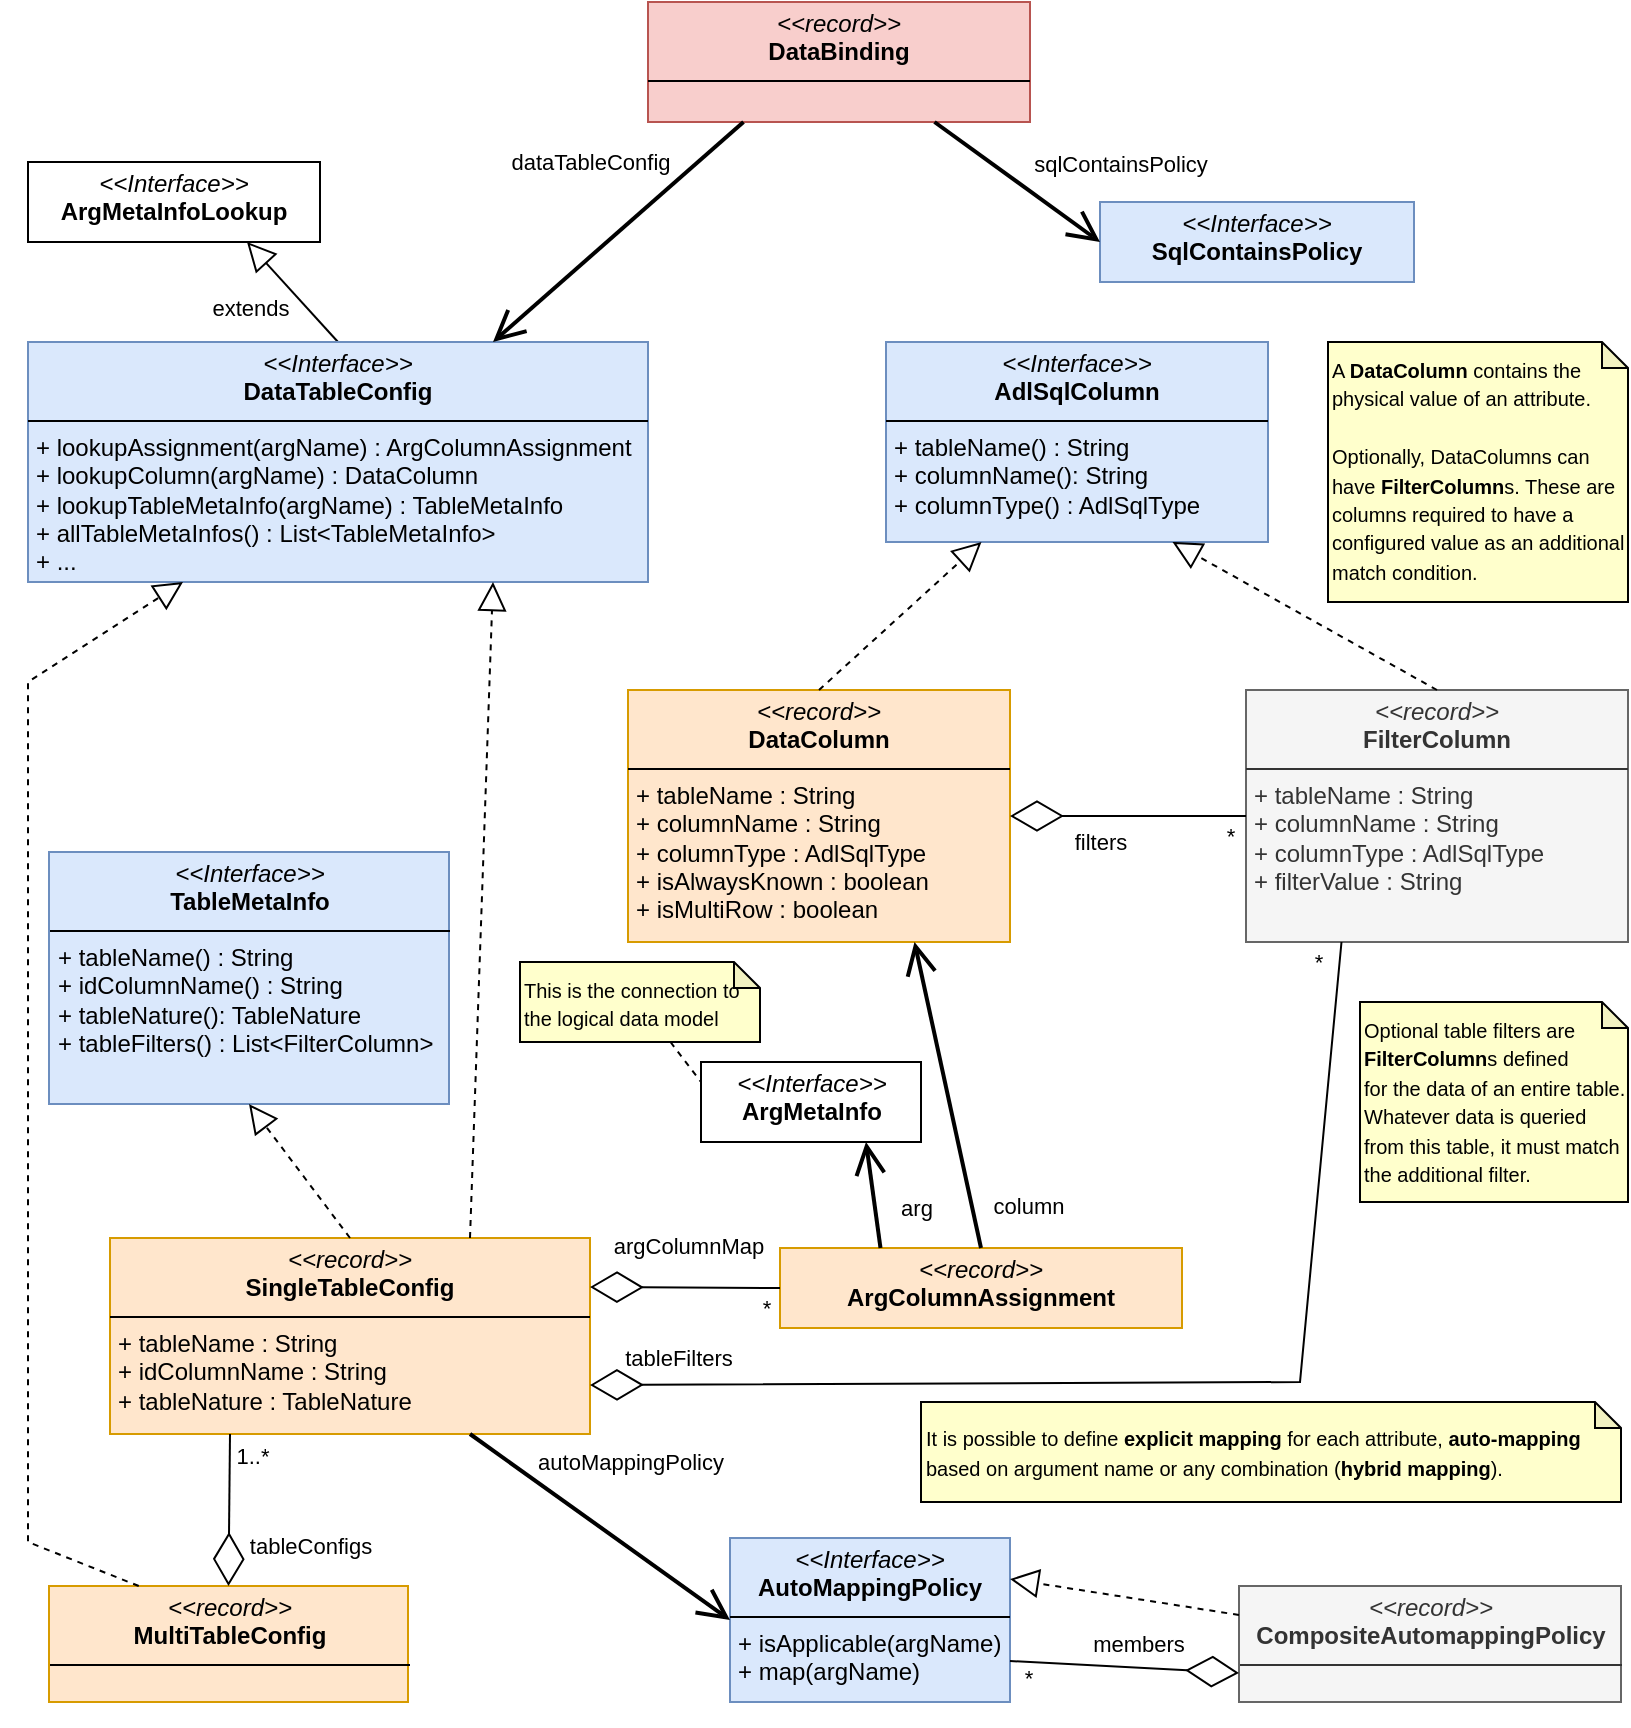 <mxfile version="24.7.17">
  <diagram name="Data Binding" id="B6yHBA0yNes8BWCViT4E">
    <mxGraphModel dx="885" dy="619" grid="1" gridSize="10" guides="1" tooltips="1" connect="1" arrows="1" fold="1" page="1" pageScale="1" pageWidth="827" pageHeight="1169" math="0" shadow="0">
      <root>
        <mxCell id="0" />
        <mxCell id="1" parent="0" />
        <mxCell id="3NF6qjgnj08wNpHQOnpI-2" value="&lt;p style=&quot;margin:0px;margin-top:4px;text-align:center;&quot;&gt;&lt;i&gt;&amp;lt;&amp;lt;Interface&amp;gt;&amp;gt;&lt;/i&gt;&lt;br&gt;&lt;b&gt;ArgMetaInfoLookup&lt;/b&gt;&lt;/p&gt;&lt;p style=&quot;margin:0px;margin-left:4px;&quot;&gt;&lt;br&gt;&lt;/p&gt;" style="verticalAlign=top;align=left;overflow=fill;html=1;whiteSpace=wrap;" parent="1" vertex="1">
          <mxGeometry x="14" y="240" width="146" height="40" as="geometry" />
        </mxCell>
        <mxCell id="3NF6qjgnj08wNpHQOnpI-23" value="" style="endArrow=block;endFill=0;endSize=12;html=1;rounded=0;entryX=0.75;entryY=1;entryDx=0;entryDy=0;exitX=0.5;exitY=0;exitDx=0;exitDy=0;" parent="1" source="IA9Jnz4w8mrKQfKYWoen-15" target="3NF6qjgnj08wNpHQOnpI-2" edge="1">
          <mxGeometry width="160" relative="1" as="geometry">
            <mxPoint x="157.5" y="-50" as="sourcePoint" />
            <mxPoint x="159.5" y="-150" as="targetPoint" />
          </mxGeometry>
        </mxCell>
        <mxCell id="VzG3GhmJKx8q3InaAPFt-8" value="extends" style="edgeLabel;html=1;align=center;verticalAlign=middle;resizable=0;points=[];" parent="3NF6qjgnj08wNpHQOnpI-23" vertex="1" connectable="0">
          <mxGeometry x="-0.498" relative="1" as="geometry">
            <mxPoint x="-33" y="-5" as="offset" />
          </mxGeometry>
        </mxCell>
        <mxCell id="IA9Jnz4w8mrKQfKYWoen-2" value="&lt;p style=&quot;margin:0px;margin-top:4px;text-align:center;&quot;&gt;&lt;i&gt;&amp;lt;&amp;lt;Interface&amp;gt;&amp;gt;&lt;/i&gt;&lt;br&gt;&lt;b&gt;AdlSqlColumn&lt;/b&gt;&lt;/p&gt;&lt;hr size=&quot;1&quot; style=&quot;border-style:solid;&quot;&gt;&lt;p style=&quot;margin:0px;margin-left:4px;&quot;&gt;+ tableName() : String&lt;/p&gt;&lt;p style=&quot;margin:0px;margin-left:4px;&quot;&gt;+ columnName(): String&lt;/p&gt;&lt;p style=&quot;margin:0px;margin-left:4px;&quot;&gt;+ columnType() : AdlSqlType&lt;/p&gt;" style="verticalAlign=top;align=left;overflow=fill;html=1;whiteSpace=wrap;fillColor=#dae8fc;strokeColor=#6c8ebf;" vertex="1" parent="1">
          <mxGeometry x="443" y="330" width="191" height="100" as="geometry" />
        </mxCell>
        <mxCell id="IA9Jnz4w8mrKQfKYWoen-4" value="&lt;span style=&quot;font-size: 10px;&quot;&gt;A &lt;b&gt;DataColumn&lt;/b&gt; contains the physical value of an attribute.&lt;/span&gt;&lt;div&gt;&lt;span style=&quot;font-size: 10px;&quot;&gt;&lt;br&gt;&lt;/span&gt;&lt;/div&gt;&lt;div&gt;&lt;span style=&quot;font-size: 10px;&quot;&gt;Optionally, DataColumns can have &lt;b&gt;FilterColumn&lt;/b&gt;s. These are columns required to have a configured value as an additional match condition.&lt;/span&gt;&lt;/div&gt;" style="shape=note;whiteSpace=wrap;html=1;backgroundOutline=1;darkOpacity=0.05;size=13;labelBackgroundColor=none;fillColor=#FFFFCC;gradientColor=none;align=left;verticalAlign=top;" vertex="1" parent="1">
          <mxGeometry x="664" y="330" width="150" height="130" as="geometry" />
        </mxCell>
        <mxCell id="IA9Jnz4w8mrKQfKYWoen-7" value="&lt;p style=&quot;margin:0px;margin-top:4px;text-align:center;&quot;&gt;&lt;i&gt;&amp;lt;&amp;lt;record&amp;gt;&amp;gt;&lt;/i&gt;&lt;br&gt;&lt;b&gt;DataColumn&lt;/b&gt;&lt;/p&gt;&lt;hr size=&quot;1&quot; style=&quot;border-style:solid;&quot;&gt;&lt;p style=&quot;margin:0px;margin-left:4px;&quot;&gt;+ tableName : String&lt;/p&gt;&lt;p style=&quot;margin:0px;margin-left:4px;&quot;&gt;+ columnName : String&lt;/p&gt;&lt;p style=&quot;margin:0px;margin-left:4px;&quot;&gt;+ columnType : AdlSqlType&lt;/p&gt;&lt;p style=&quot;margin:0px;margin-left:4px;&quot;&gt;+ isAlwaysKnown : boolean&lt;/p&gt;&lt;p style=&quot;margin:0px;margin-left:4px;&quot;&gt;+ isMultiRow : boolean&lt;/p&gt;" style="verticalAlign=top;align=left;overflow=fill;html=1;whiteSpace=wrap;fillColor=#ffe6cc;strokeColor=#d79b00;" vertex="1" parent="1">
          <mxGeometry x="314" y="504" width="191" height="126" as="geometry" />
        </mxCell>
        <mxCell id="IA9Jnz4w8mrKQfKYWoen-8" value="&lt;p style=&quot;margin:0px;margin-top:4px;text-align:center;&quot;&gt;&lt;i&gt;&amp;lt;&amp;lt;record&amp;gt;&amp;gt;&lt;/i&gt;&lt;br&gt;&lt;b&gt;FilterColumn&lt;/b&gt;&lt;/p&gt;&lt;hr size=&quot;1&quot; style=&quot;border-style:solid;&quot;&gt;&lt;p style=&quot;margin:0px;margin-left:4px;&quot;&gt;+ tableName : String&lt;/p&gt;&lt;p style=&quot;margin:0px;margin-left:4px;&quot;&gt;+ columnName : String&lt;/p&gt;&lt;p style=&quot;margin:0px;margin-left:4px;&quot;&gt;+ columnType : AdlSqlType&lt;/p&gt;&lt;p style=&quot;margin:0px;margin-left:4px;&quot;&gt;+ filterValue : String&lt;/p&gt;" style="verticalAlign=top;align=left;overflow=fill;html=1;whiteSpace=wrap;fillColor=#f5f5f5;strokeColor=#666666;fontColor=#333333;" vertex="1" parent="1">
          <mxGeometry x="623" y="504" width="191" height="126" as="geometry" />
        </mxCell>
        <mxCell id="IA9Jnz4w8mrKQfKYWoen-9" value="" style="endArrow=block;dashed=1;endFill=0;endSize=12;html=1;rounded=0;entryX=0.25;entryY=1;entryDx=0;entryDy=0;exitX=0.5;exitY=0;exitDx=0;exitDy=0;" edge="1" parent="1" source="IA9Jnz4w8mrKQfKYWoen-7" target="IA9Jnz4w8mrKQfKYWoen-2">
          <mxGeometry width="160" relative="1" as="geometry">
            <mxPoint x="474" y="720" as="sourcePoint" />
            <mxPoint x="474" y="660" as="targetPoint" />
          </mxGeometry>
        </mxCell>
        <mxCell id="IA9Jnz4w8mrKQfKYWoen-10" value="" style="endArrow=block;dashed=1;endFill=0;endSize=12;html=1;rounded=0;entryX=0.75;entryY=1;entryDx=0;entryDy=0;exitX=0.5;exitY=0;exitDx=0;exitDy=0;" edge="1" parent="1" source="IA9Jnz4w8mrKQfKYWoen-8" target="IA9Jnz4w8mrKQfKYWoen-2">
          <mxGeometry width="160" relative="1" as="geometry">
            <mxPoint x="390" y="480" as="sourcePoint" />
            <mxPoint x="501" y="380" as="targetPoint" />
          </mxGeometry>
        </mxCell>
        <mxCell id="IA9Jnz4w8mrKQfKYWoen-11" value="" style="endArrow=diamondThin;endFill=0;endSize=24;html=1;rounded=0;entryX=1;entryY=0.5;entryDx=0;entryDy=0;exitX=0;exitY=0.5;exitDx=0;exitDy=0;" edge="1" parent="1" source="IA9Jnz4w8mrKQfKYWoen-8" target="IA9Jnz4w8mrKQfKYWoen-7">
          <mxGeometry width="160" relative="1" as="geometry">
            <mxPoint x="574" y="604" as="sourcePoint" />
            <mxPoint x="644" y="544" as="targetPoint" />
          </mxGeometry>
        </mxCell>
        <mxCell id="IA9Jnz4w8mrKQfKYWoen-12" value="filters" style="edgeLabel;html=1;align=center;verticalAlign=middle;resizable=0;points=[];" vertex="1" connectable="0" parent="IA9Jnz4w8mrKQfKYWoen-11">
          <mxGeometry x="0.59" relative="1" as="geometry">
            <mxPoint x="21" y="13" as="offset" />
          </mxGeometry>
        </mxCell>
        <mxCell id="IA9Jnz4w8mrKQfKYWoen-13" value="*" style="edgeLabel;html=1;align=center;verticalAlign=middle;resizable=0;points=[];" vertex="1" connectable="0" parent="IA9Jnz4w8mrKQfKYWoen-11">
          <mxGeometry x="-0.852" y="1" relative="1" as="geometry">
            <mxPoint y="9" as="offset" />
          </mxGeometry>
        </mxCell>
        <mxCell id="IA9Jnz4w8mrKQfKYWoen-15" value="&lt;p style=&quot;margin:0px;margin-top:4px;text-align:center;&quot;&gt;&lt;i&gt;&amp;lt;&amp;lt;Interface&amp;gt;&amp;gt;&lt;/i&gt;&lt;br&gt;&lt;b&gt;DataTableConfig&lt;/b&gt;&lt;/p&gt;&lt;hr size=&quot;1&quot; style=&quot;border-style:solid;&quot;&gt;&lt;p style=&quot;margin:0px;margin-left:4px;&quot;&gt;+ lookupAssignment(argName) : ArgColumnAssignment&lt;/p&gt;&lt;p style=&quot;margin:0px;margin-left:4px;&quot;&gt;+ lookupColumn(argName) : DataColumn&lt;/p&gt;&lt;p style=&quot;margin:0px;margin-left:4px;&quot;&gt;+ lookupTableMetaInfo(argName) : TableMetaInfo&lt;/p&gt;&lt;p style=&quot;margin:0px;margin-left:4px;&quot;&gt;+ allTableMetaInfos() : List&amp;lt;TableMetaInfo&amp;gt;&lt;/p&gt;&lt;p style=&quot;margin:0px;margin-left:4px;&quot;&gt;+ ...&lt;/p&gt;" style="verticalAlign=top;align=left;overflow=fill;html=1;whiteSpace=wrap;fillColor=#dae8fc;strokeColor=#6c8ebf;" vertex="1" parent="1">
          <mxGeometry x="14" y="330" width="310" height="120" as="geometry" />
        </mxCell>
        <mxCell id="IA9Jnz4w8mrKQfKYWoen-16" value="&lt;p style=&quot;margin:0px;margin-top:4px;text-align:center;&quot;&gt;&lt;i&gt;&amp;lt;&amp;lt;Interface&amp;gt;&amp;gt;&lt;/i&gt;&lt;br&gt;&lt;b&gt;TableMetaInfo&lt;/b&gt;&lt;/p&gt;&lt;hr size=&quot;1&quot; style=&quot;border-style:solid;&quot;&gt;&lt;p style=&quot;margin:0px;margin-left:4px;&quot;&gt;+ tableName() : String&lt;/p&gt;&lt;p style=&quot;margin:0px;margin-left:4px;&quot;&gt;+ idColumnName() : String&lt;/p&gt;&lt;p style=&quot;margin:0px;margin-left:4px;&quot;&gt;+ tableNature(): TableNature&lt;/p&gt;&lt;p style=&quot;margin:0px;margin-left:4px;&quot;&gt;+ tableFilters() : List&amp;lt;FilterColumn&amp;gt;&lt;/p&gt;" style="verticalAlign=top;align=left;overflow=fill;html=1;whiteSpace=wrap;fillColor=#dae8fc;strokeColor=#6c8ebf;" vertex="1" parent="1">
          <mxGeometry x="24.5" y="585" width="200" height="126" as="geometry" />
        </mxCell>
        <mxCell id="h8C1PMx9zm_B7dkgx5pl-4" value="&lt;p style=&quot;margin:0px;margin-top:4px;text-align:center;&quot;&gt;&lt;i&gt;&amp;lt;&amp;lt;record&amp;gt;&amp;gt;&lt;/i&gt;&lt;br&gt;&lt;b&gt;SingleTableConfig&lt;/b&gt;&lt;/p&gt;&lt;hr size=&quot;1&quot; style=&quot;border-style:solid;&quot;&gt;&lt;p style=&quot;margin:0px;margin-left:4px;&quot;&gt;+ tableName : String&lt;/p&gt;&lt;p style=&quot;margin:0px;margin-left:4px;&quot;&gt;+ idColumnName : String&lt;/p&gt;&lt;p style=&quot;margin:0px;margin-left:4px;&quot;&gt;+ tableNature : TableNature&lt;/p&gt;" style="verticalAlign=top;align=left;overflow=fill;html=1;whiteSpace=wrap;fillColor=#ffe6cc;strokeColor=#d79b00;" vertex="1" parent="1">
          <mxGeometry x="55" y="778" width="240" height="98" as="geometry" />
        </mxCell>
        <mxCell id="h8C1PMx9zm_B7dkgx5pl-5" value="" style="endArrow=block;dashed=1;endFill=0;endSize=12;html=1;rounded=0;entryX=0.5;entryY=1;entryDx=0;entryDy=0;exitX=0.5;exitY=0;exitDx=0;exitDy=0;" edge="1" parent="1" source="h8C1PMx9zm_B7dkgx5pl-4" target="IA9Jnz4w8mrKQfKYWoen-16">
          <mxGeometry width="160" relative="1" as="geometry">
            <mxPoint x="420" y="514" as="sourcePoint" />
            <mxPoint x="501" y="380" as="targetPoint" />
          </mxGeometry>
        </mxCell>
        <mxCell id="h8C1PMx9zm_B7dkgx5pl-6" value="" style="endArrow=block;dashed=1;endFill=0;endSize=12;html=1;rounded=0;entryX=0.75;entryY=1;entryDx=0;entryDy=0;exitX=0.75;exitY=0;exitDx=0;exitDy=0;" edge="1" parent="1" source="h8C1PMx9zm_B7dkgx5pl-4" target="IA9Jnz4w8mrKQfKYWoen-15">
          <mxGeometry width="160" relative="1" as="geometry">
            <mxPoint x="129" y="689" as="sourcePoint" />
            <mxPoint x="129" y="640" as="targetPoint" />
          </mxGeometry>
        </mxCell>
        <mxCell id="h8C1PMx9zm_B7dkgx5pl-7" value="&lt;p style=&quot;margin:0px;margin-top:4px;text-align:center;&quot;&gt;&lt;i&gt;&amp;lt;&amp;lt;record&amp;gt;&amp;gt;&lt;/i&gt;&lt;br&gt;&lt;b&gt;ArgColumnAssignment&lt;/b&gt;&lt;/p&gt;" style="verticalAlign=top;align=left;overflow=fill;html=1;whiteSpace=wrap;fillColor=#ffe6cc;strokeColor=#d79b00;" vertex="1" parent="1">
          <mxGeometry x="390" y="783" width="201" height="40" as="geometry" />
        </mxCell>
        <mxCell id="h8C1PMx9zm_B7dkgx5pl-8" value="&lt;p style=&quot;margin:0px;margin-top:4px;text-align:center;&quot;&gt;&lt;i&gt;&amp;lt;&amp;lt;Interface&amp;gt;&amp;gt;&lt;/i&gt;&lt;br&gt;&lt;b&gt;ArgMetaInfo&lt;/b&gt;&lt;/p&gt;&lt;p style=&quot;margin:0px;margin-left:4px;&quot;&gt;&lt;br&gt;&lt;/p&gt;" style="verticalAlign=top;align=left;overflow=fill;html=1;whiteSpace=wrap;" vertex="1" parent="1">
          <mxGeometry x="350.5" y="690" width="110" height="40" as="geometry" />
        </mxCell>
        <mxCell id="h8C1PMx9zm_B7dkgx5pl-9" value="" style="endArrow=open;endFill=1;endSize=12;html=1;rounded=0;exitX=0.25;exitY=0;exitDx=0;exitDy=0;entryX=0.75;entryY=1;entryDx=0;entryDy=0;strokeWidth=2;" edge="1" parent="1" source="h8C1PMx9zm_B7dkgx5pl-7" target="h8C1PMx9zm_B7dkgx5pl-8">
          <mxGeometry width="160" relative="1" as="geometry">
            <mxPoint x="324" y="538" as="sourcePoint" />
            <mxPoint x="484" y="538" as="targetPoint" />
          </mxGeometry>
        </mxCell>
        <mxCell id="h8C1PMx9zm_B7dkgx5pl-10" value="arg" style="edgeLabel;html=1;align=center;verticalAlign=middle;resizable=0;points=[];" vertex="1" connectable="0" parent="h8C1PMx9zm_B7dkgx5pl-9">
          <mxGeometry x="-0.246" y="-1" relative="1" as="geometry">
            <mxPoint x="19" as="offset" />
          </mxGeometry>
        </mxCell>
        <mxCell id="h8C1PMx9zm_B7dkgx5pl-11" value="" style="endArrow=open;endFill=1;endSize=12;html=1;rounded=0;exitX=0.5;exitY=0;exitDx=0;exitDy=0;entryX=0.75;entryY=1;entryDx=0;entryDy=0;strokeWidth=2;" edge="1" parent="1" source="h8C1PMx9zm_B7dkgx5pl-7" target="IA9Jnz4w8mrKQfKYWoen-7">
          <mxGeometry width="160" relative="1" as="geometry">
            <mxPoint x="386" y="720" as="sourcePoint" />
            <mxPoint x="418" y="670" as="targetPoint" />
          </mxGeometry>
        </mxCell>
        <mxCell id="h8C1PMx9zm_B7dkgx5pl-12" value="column" style="edgeLabel;html=1;align=center;verticalAlign=middle;resizable=0;points=[];" vertex="1" connectable="0" parent="h8C1PMx9zm_B7dkgx5pl-11">
          <mxGeometry x="-0.246" y="-1" relative="1" as="geometry">
            <mxPoint x="35" y="37" as="offset" />
          </mxGeometry>
        </mxCell>
        <mxCell id="h8C1PMx9zm_B7dkgx5pl-13" value="" style="endArrow=diamondThin;endFill=0;endSize=24;html=1;rounded=0;entryX=1;entryY=0.25;entryDx=0;entryDy=0;exitX=0;exitY=0.5;exitDx=0;exitDy=0;" edge="1" parent="1" source="h8C1PMx9zm_B7dkgx5pl-7" target="h8C1PMx9zm_B7dkgx5pl-4">
          <mxGeometry width="160" relative="1" as="geometry">
            <mxPoint x="324" y="788" as="sourcePoint" />
            <mxPoint x="235" y="788" as="targetPoint" />
          </mxGeometry>
        </mxCell>
        <mxCell id="h8C1PMx9zm_B7dkgx5pl-14" value="argColumnMap" style="edgeLabel;html=1;align=center;verticalAlign=middle;resizable=0;points=[];" vertex="1" connectable="0" parent="h8C1PMx9zm_B7dkgx5pl-13">
          <mxGeometry x="0.59" relative="1" as="geometry">
            <mxPoint x="29" y="-21" as="offset" />
          </mxGeometry>
        </mxCell>
        <mxCell id="h8C1PMx9zm_B7dkgx5pl-15" value="*" style="edgeLabel;html=1;align=center;verticalAlign=middle;resizable=0;points=[];" vertex="1" connectable="0" parent="h8C1PMx9zm_B7dkgx5pl-13">
          <mxGeometry x="-0.852" y="1" relative="1" as="geometry">
            <mxPoint y="9" as="offset" />
          </mxGeometry>
        </mxCell>
        <mxCell id="h8C1PMx9zm_B7dkgx5pl-16" value="" style="endArrow=diamondThin;endFill=0;endSize=24;html=1;rounded=0;entryX=1;entryY=0.75;entryDx=0;entryDy=0;exitX=0.25;exitY=1;exitDx=0;exitDy=0;" edge="1" parent="1" source="IA9Jnz4w8mrKQfKYWoen-8" target="h8C1PMx9zm_B7dkgx5pl-4">
          <mxGeometry width="160" relative="1" as="geometry">
            <mxPoint x="368" y="780" as="sourcePoint" />
            <mxPoint x="234" y="812" as="targetPoint" />
            <Array as="points">
              <mxPoint x="650" y="850" />
            </Array>
          </mxGeometry>
        </mxCell>
        <mxCell id="h8C1PMx9zm_B7dkgx5pl-17" value="tableFilters" style="edgeLabel;html=1;align=center;verticalAlign=middle;resizable=0;points=[];" vertex="1" connectable="0" parent="h8C1PMx9zm_B7dkgx5pl-16">
          <mxGeometry x="0.59" relative="1" as="geometry">
            <mxPoint x="-74" y="-13" as="offset" />
          </mxGeometry>
        </mxCell>
        <mxCell id="h8C1PMx9zm_B7dkgx5pl-18" value="*" style="edgeLabel;html=1;align=center;verticalAlign=middle;resizable=0;points=[];" vertex="1" connectable="0" parent="h8C1PMx9zm_B7dkgx5pl-16">
          <mxGeometry x="-0.852" y="1" relative="1" as="geometry">
            <mxPoint x="-9" y="-33" as="offset" />
          </mxGeometry>
        </mxCell>
        <mxCell id="h8C1PMx9zm_B7dkgx5pl-19" value="&lt;span style=&quot;font-size: 10px;&quot;&gt;Optional t&lt;/span&gt;&lt;span style=&quot;font-size: 10px; background-color: initial;&quot;&gt;able filters are&amp;nbsp;&lt;/span&gt;&lt;div&gt;&lt;div&gt;&lt;b style=&quot;font-size: 10px;&quot;&gt;FilterColumn&lt;/b&gt;&lt;span style=&quot;font-size: 10px;&quot;&gt;s defined&lt;/span&gt;&lt;/div&gt;&lt;div&gt;&lt;span style=&quot;font-size: 10px;&quot;&gt;for the data of an entire table.&lt;/span&gt;&lt;/div&gt;&lt;div&gt;&lt;span style=&quot;font-size: 10px;&quot;&gt;Whatever data is queried from this table, it must match the additional filter.&lt;/span&gt;&lt;/div&gt;&lt;/div&gt;" style="shape=note;whiteSpace=wrap;html=1;backgroundOutline=1;darkOpacity=0.05;size=13;labelBackgroundColor=none;fillColor=#FFFFCC;gradientColor=none;align=left;verticalAlign=top;" vertex="1" parent="1">
          <mxGeometry x="680" y="660" width="134" height="100" as="geometry" />
        </mxCell>
        <mxCell id="h8C1PMx9zm_B7dkgx5pl-21" value="&lt;p style=&quot;margin:0px;margin-top:4px;text-align:center;&quot;&gt;&lt;i&gt;&amp;lt;&amp;lt;Interface&amp;gt;&amp;gt;&lt;/i&gt;&lt;br&gt;&lt;b&gt;AutoMappingPolicy&lt;/b&gt;&lt;/p&gt;&lt;hr size=&quot;1&quot; style=&quot;border-style:solid;&quot;&gt;&lt;p style=&quot;margin:0px;margin-left:4px;&quot;&gt;+ isApplicable(argName)&lt;/p&gt;&lt;p style=&quot;margin:0px;margin-left:4px;&quot;&gt;+ map(argName)&lt;/p&gt;" style="verticalAlign=top;align=left;overflow=fill;html=1;whiteSpace=wrap;fillColor=#dae8fc;strokeColor=#6c8ebf;" vertex="1" parent="1">
          <mxGeometry x="365" y="928" width="140" height="82" as="geometry" />
        </mxCell>
        <mxCell id="h8C1PMx9zm_B7dkgx5pl-22" value="" style="endArrow=open;endFill=1;endSize=12;html=1;rounded=0;exitX=0.75;exitY=1;exitDx=0;exitDy=0;entryX=0;entryY=0.5;entryDx=0;entryDy=0;strokeWidth=2;" edge="1" parent="1" source="h8C1PMx9zm_B7dkgx5pl-4" target="h8C1PMx9zm_B7dkgx5pl-21">
          <mxGeometry width="160" relative="1" as="geometry">
            <mxPoint x="450" y="798" as="sourcePoint" />
            <mxPoint x="407" y="748" as="targetPoint" />
          </mxGeometry>
        </mxCell>
        <mxCell id="h8C1PMx9zm_B7dkgx5pl-23" value="autoMappingPolicy" style="edgeLabel;html=1;align=center;verticalAlign=middle;resizable=0;points=[];" vertex="1" connectable="0" parent="h8C1PMx9zm_B7dkgx5pl-22">
          <mxGeometry x="-0.246" y="-1" relative="1" as="geometry">
            <mxPoint x="31" y="-22" as="offset" />
          </mxGeometry>
        </mxCell>
        <mxCell id="h8C1PMx9zm_B7dkgx5pl-24" value="&lt;p style=&quot;margin:0px;margin-top:4px;text-align:center;&quot;&gt;&lt;i&gt;&amp;lt;&amp;lt;record&amp;gt;&amp;gt;&lt;/i&gt;&lt;br&gt;&lt;b&gt;MultiTableConfig&lt;/b&gt;&lt;/p&gt;&lt;hr size=&quot;1&quot; style=&quot;border-style:solid;&quot;&gt;&lt;p style=&quot;margin:0px;margin-left:4px;&quot;&gt;&lt;br&gt;&lt;/p&gt;" style="verticalAlign=top;align=left;overflow=fill;html=1;whiteSpace=wrap;fillColor=#ffe6cc;strokeColor=#d79b00;" vertex="1" parent="1">
          <mxGeometry x="24.5" y="952" width="179.5" height="58" as="geometry" />
        </mxCell>
        <mxCell id="h8C1PMx9zm_B7dkgx5pl-25" value="" style="endArrow=diamondThin;endFill=0;endSize=24;html=1;rounded=0;entryX=0.5;entryY=0;entryDx=0;entryDy=0;exitX=0.25;exitY=1;exitDx=0;exitDy=0;" edge="1" parent="1" source="h8C1PMx9zm_B7dkgx5pl-4" target="h8C1PMx9zm_B7dkgx5pl-24">
          <mxGeometry width="160" relative="1" as="geometry">
            <mxPoint x="400" y="813" as="sourcePoint" />
            <mxPoint x="305" y="813" as="targetPoint" />
          </mxGeometry>
        </mxCell>
        <mxCell id="h8C1PMx9zm_B7dkgx5pl-26" value="tableConfigs" style="edgeLabel;html=1;align=center;verticalAlign=middle;resizable=0;points=[];" vertex="1" connectable="0" parent="h8C1PMx9zm_B7dkgx5pl-25">
          <mxGeometry x="0.59" relative="1" as="geometry">
            <mxPoint x="40" y="-5" as="offset" />
          </mxGeometry>
        </mxCell>
        <mxCell id="h8C1PMx9zm_B7dkgx5pl-27" value="1..*" style="edgeLabel;html=1;align=center;verticalAlign=middle;resizable=0;points=[];" vertex="1" connectable="0" parent="h8C1PMx9zm_B7dkgx5pl-25">
          <mxGeometry x="-0.852" y="1" relative="1" as="geometry">
            <mxPoint x="10" y="5" as="offset" />
          </mxGeometry>
        </mxCell>
        <mxCell id="h8C1PMx9zm_B7dkgx5pl-28" value="" style="endArrow=block;dashed=1;endFill=0;endSize=12;html=1;rounded=0;entryX=0.25;entryY=1;entryDx=0;entryDy=0;exitX=0.25;exitY=0;exitDx=0;exitDy=0;" edge="1" parent="1" source="h8C1PMx9zm_B7dkgx5pl-24" target="IA9Jnz4w8mrKQfKYWoen-15">
          <mxGeometry width="160" relative="1" as="geometry">
            <mxPoint x="185" y="832" as="sourcePoint" />
            <mxPoint x="174" y="640" as="targetPoint" />
            <Array as="points">
              <mxPoint x="14" y="930" />
              <mxPoint x="14" y="500" />
            </Array>
          </mxGeometry>
        </mxCell>
        <mxCell id="h8C1PMx9zm_B7dkgx5pl-30" value="&lt;p style=&quot;margin:0px;margin-top:4px;text-align:center;&quot;&gt;&lt;i&gt;&amp;lt;&amp;lt;record&amp;gt;&amp;gt;&lt;/i&gt;&lt;br&gt;&lt;b&gt;DataBinding&lt;/b&gt;&lt;/p&gt;&lt;hr size=&quot;1&quot; style=&quot;border-style:solid;&quot;&gt;&lt;p style=&quot;margin:0px;margin-left:4px;&quot;&gt;&lt;br&gt;&lt;/p&gt;" style="verticalAlign=top;align=left;overflow=fill;html=1;whiteSpace=wrap;fillColor=#f8cecc;strokeColor=#b85450;" vertex="1" parent="1">
          <mxGeometry x="324" y="160" width="191" height="60" as="geometry" />
        </mxCell>
        <mxCell id="h8C1PMx9zm_B7dkgx5pl-31" value="" style="endArrow=open;endFill=1;endSize=12;html=1;rounded=0;exitX=0.25;exitY=1;exitDx=0;exitDy=0;entryX=0.75;entryY=0;entryDx=0;entryDy=0;strokeWidth=2;" edge="1" parent="1" source="h8C1PMx9zm_B7dkgx5pl-30" target="IA9Jnz4w8mrKQfKYWoen-15">
          <mxGeometry width="160" relative="1" as="geometry">
            <mxPoint x="493" y="285" as="sourcePoint" />
            <mxPoint x="450" y="240" as="targetPoint" />
          </mxGeometry>
        </mxCell>
        <mxCell id="h8C1PMx9zm_B7dkgx5pl-32" value="dataTableConfig" style="edgeLabel;html=1;align=center;verticalAlign=middle;resizable=0;points=[];" vertex="1" connectable="0" parent="h8C1PMx9zm_B7dkgx5pl-31">
          <mxGeometry x="-0.246" y="-1" relative="1" as="geometry">
            <mxPoint x="-29" y="-21" as="offset" />
          </mxGeometry>
        </mxCell>
        <mxCell id="h8C1PMx9zm_B7dkgx5pl-33" value="&lt;p style=&quot;margin:0px;margin-top:4px;text-align:center;&quot;&gt;&lt;i&gt;&amp;lt;&amp;lt;Interface&amp;gt;&amp;gt;&lt;/i&gt;&lt;br&gt;&lt;b&gt;SqlContainsPolicy&lt;/b&gt;&lt;/p&gt;" style="verticalAlign=top;align=left;overflow=fill;html=1;whiteSpace=wrap;fillColor=#dae8fc;strokeColor=#6c8ebf;" vertex="1" parent="1">
          <mxGeometry x="550" y="260" width="157" height="40" as="geometry" />
        </mxCell>
        <mxCell id="h8C1PMx9zm_B7dkgx5pl-34" value="" style="endArrow=open;endFill=1;endSize=12;html=1;rounded=0;strokeWidth=2;exitX=0.75;exitY=1;exitDx=0;exitDy=0;" edge="1" parent="1" source="h8C1PMx9zm_B7dkgx5pl-30">
          <mxGeometry width="160" relative="1" as="geometry">
            <mxPoint x="470" y="220" as="sourcePoint" />
            <mxPoint x="550" y="280" as="targetPoint" />
          </mxGeometry>
        </mxCell>
        <mxCell id="h8C1PMx9zm_B7dkgx5pl-35" value="sqlContainsPolicy" style="edgeLabel;html=1;align=center;verticalAlign=middle;resizable=0;points=[];" vertex="1" connectable="0" parent="h8C1PMx9zm_B7dkgx5pl-34">
          <mxGeometry x="-0.246" y="-1" relative="1" as="geometry">
            <mxPoint x="62" y="-3" as="offset" />
          </mxGeometry>
        </mxCell>
        <mxCell id="h8C1PMx9zm_B7dkgx5pl-36" value="&lt;span style=&quot;font-size: 10px;&quot;&gt;It is possible to define &lt;b&gt;explicit mapping&lt;/b&gt; for each attribute, &lt;b&gt;auto-mapping&lt;/b&gt; based on argument name or any combination (&lt;b&gt;hybrid mapping&lt;/b&gt;).&lt;/span&gt;" style="shape=note;whiteSpace=wrap;html=1;backgroundOutline=1;darkOpacity=0.05;size=13;labelBackgroundColor=none;fillColor=#FFFFCC;gradientColor=none;align=left;verticalAlign=middle;" vertex="1" parent="1">
          <mxGeometry x="460.5" y="860" width="350" height="50" as="geometry" />
        </mxCell>
        <mxCell id="h8C1PMx9zm_B7dkgx5pl-37" value="&lt;p style=&quot;margin:0px;margin-top:4px;text-align:center;&quot;&gt;&lt;i&gt;&amp;lt;&amp;lt;record&amp;gt;&amp;gt;&lt;/i&gt;&lt;br&gt;&lt;b&gt;CompositeAutomappingPolicy&lt;/b&gt;&lt;/p&gt;&lt;hr size=&quot;1&quot; style=&quot;border-style:solid;&quot;&gt;&lt;p style=&quot;margin:0px;margin-left:4px;&quot;&gt;&lt;br&gt;&lt;/p&gt;" style="verticalAlign=top;align=left;overflow=fill;html=1;whiteSpace=wrap;fillColor=#f5f5f5;strokeColor=#666666;fontColor=#333333;" vertex="1" parent="1">
          <mxGeometry x="619.5" y="952" width="191" height="58" as="geometry" />
        </mxCell>
        <mxCell id="h8C1PMx9zm_B7dkgx5pl-38" value="" style="endArrow=block;dashed=1;endFill=0;endSize=12;html=1;rounded=0;entryX=1;entryY=0.25;entryDx=0;entryDy=0;exitX=0;exitY=0.25;exitDx=0;exitDy=0;" edge="1" parent="1" source="h8C1PMx9zm_B7dkgx5pl-37" target="h8C1PMx9zm_B7dkgx5pl-21">
          <mxGeometry width="160" relative="1" as="geometry">
            <mxPoint x="650" y="904" as="sourcePoint" />
            <mxPoint x="731" y="830" as="targetPoint" />
          </mxGeometry>
        </mxCell>
        <mxCell id="h8C1PMx9zm_B7dkgx5pl-39" value="" style="endArrow=diamondThin;endFill=0;endSize=24;html=1;rounded=0;entryX=0;entryY=0.75;entryDx=0;entryDy=0;exitX=1;exitY=0.75;exitDx=0;exitDy=0;" edge="1" parent="1" source="h8C1PMx9zm_B7dkgx5pl-21" target="h8C1PMx9zm_B7dkgx5pl-37">
          <mxGeometry width="160" relative="1" as="geometry">
            <mxPoint x="400" y="813" as="sourcePoint" />
            <mxPoint x="305" y="813" as="targetPoint" />
          </mxGeometry>
        </mxCell>
        <mxCell id="h8C1PMx9zm_B7dkgx5pl-40" value="members" style="edgeLabel;html=1;align=center;verticalAlign=middle;resizable=0;points=[];" vertex="1" connectable="0" parent="h8C1PMx9zm_B7dkgx5pl-39">
          <mxGeometry x="0.59" relative="1" as="geometry">
            <mxPoint x="-27" y="-14" as="offset" />
          </mxGeometry>
        </mxCell>
        <mxCell id="h8C1PMx9zm_B7dkgx5pl-41" value="*" style="edgeLabel;html=1;align=center;verticalAlign=middle;resizable=0;points=[];" vertex="1" connectable="0" parent="h8C1PMx9zm_B7dkgx5pl-39">
          <mxGeometry x="-0.852" y="1" relative="1" as="geometry">
            <mxPoint y="9" as="offset" />
          </mxGeometry>
        </mxCell>
        <mxCell id="ALLOROTWYK56YmkPNwHc-2" style="rounded=0;orthogonalLoop=1;jettySize=auto;html=1;entryX=0;entryY=0.25;entryDx=0;entryDy=0;endArrow=none;endFill=0;dashed=1;" edge="1" parent="1" source="ALLOROTWYK56YmkPNwHc-1" target="h8C1PMx9zm_B7dkgx5pl-8">
          <mxGeometry relative="1" as="geometry" />
        </mxCell>
        <mxCell id="ALLOROTWYK56YmkPNwHc-1" value="&lt;span style=&quot;font-size: 10px;&quot;&gt;This is the connection to the logical data model&lt;/span&gt;" style="shape=note;whiteSpace=wrap;html=1;backgroundOutline=1;darkOpacity=0.05;size=13;labelBackgroundColor=none;fillColor=#FFFFCC;gradientColor=none;align=left;verticalAlign=top;" vertex="1" parent="1">
          <mxGeometry x="260" y="640" width="120" height="40" as="geometry" />
        </mxCell>
      </root>
    </mxGraphModel>
  </diagram>
</mxfile>
